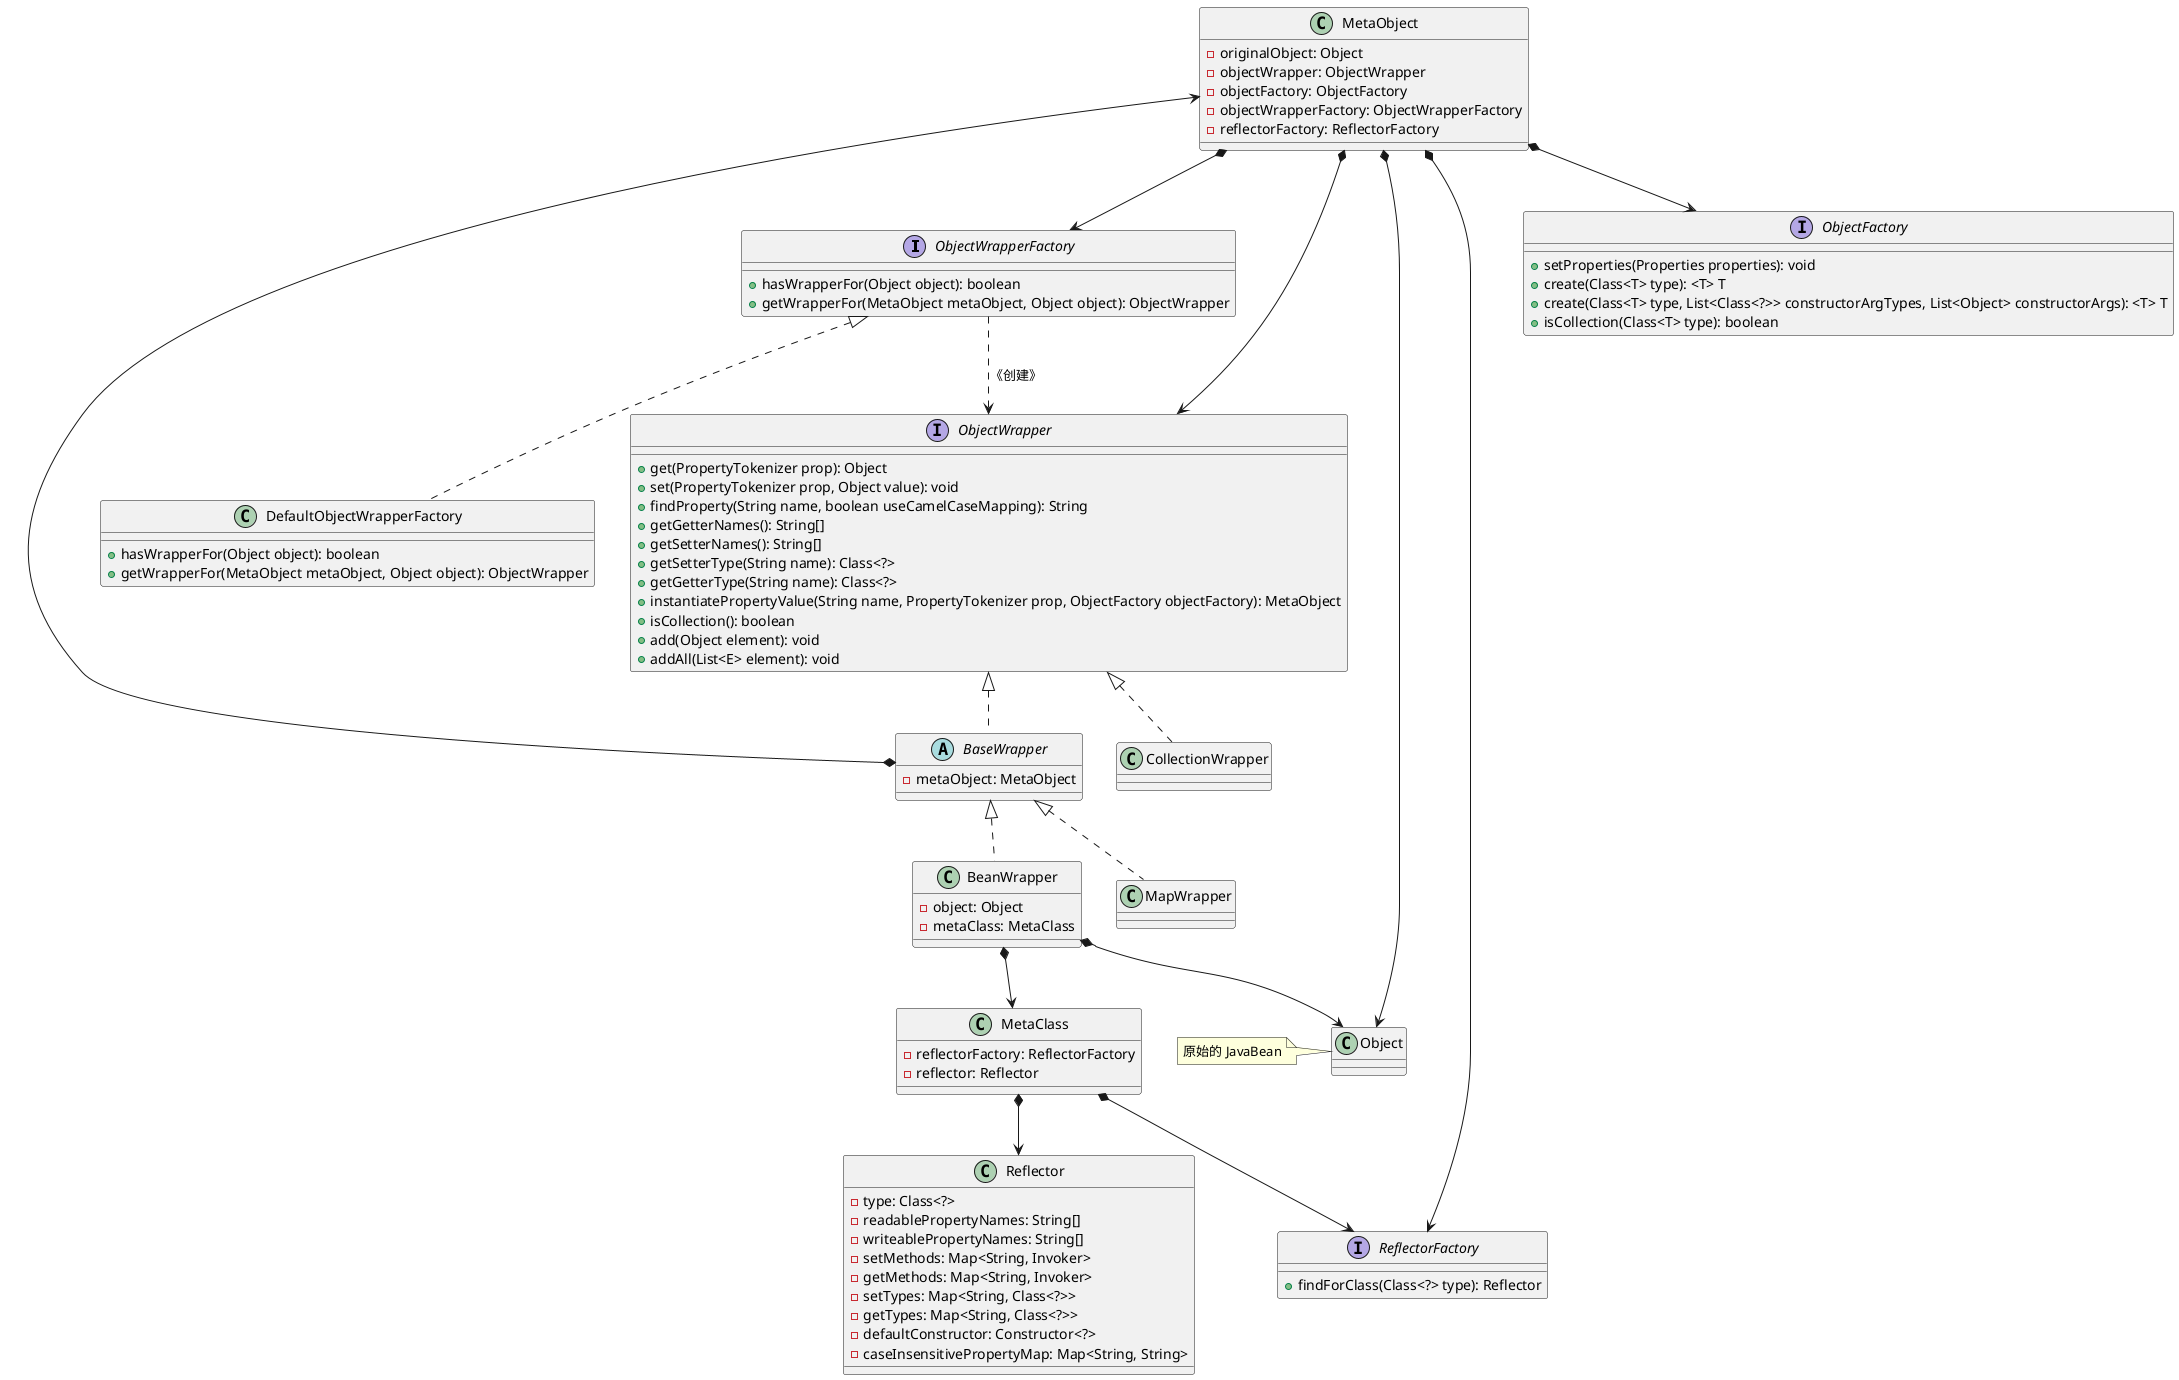 @startuml

interface ObjectWrapperFactory {
    + hasWrapperFor(Object object): boolean
    + getWrapperFor(MetaObject metaObject, Object object): ObjectWrapper
}
class DefaultObjectWrapperFactory {
    + hasWrapperFor(Object object): boolean
    + getWrapperFor(MetaObject metaObject, Object object): ObjectWrapper
}


interface ObjectWrapper {
    + get(PropertyTokenizer prop): Object
    + set(PropertyTokenizer prop, Object value): void
    + findProperty(String name, boolean useCamelCaseMapping): String
    + getGetterNames(): String[]
    + getSetterNames(): String[]
    + getSetterType(String name): Class<?>
    + getGetterType(String name): Class<?>
    + instantiatePropertyValue(String name, PropertyTokenizer prop, ObjectFactory objectFactory): MetaObject
    + isCollection(): boolean
    + add(Object element): void
    + addAll(List<E> element): void
}
abstract class BaseWrapper {
    - metaObject: MetaObject
}
class CollectionWrapper
class BeanWrapper {
    - object: Object
    - metaClass: MetaClass
}
class MapWrapper
class MetaObject {
    - originalObject: Object
    - objectWrapper: ObjectWrapper
    - objectFactory: ObjectFactory
    - objectWrapperFactory: ObjectWrapperFactory
    - reflectorFactory: ReflectorFactory
}

class MetaClass {
    - reflectorFactory: ReflectorFactory
    - reflector: Reflector
}

interface ObjectFactory {
    + setProperties(Properties properties): void
    + create(Class<T> type): <T> T
    + create(Class<T> type, List<Class<?>> constructorArgTypes, List<Object> constructorArgs): <T> T
    + isCollection(Class<T> type): boolean
}

interface ReflectorFactory {
    + findForClass(Class<?> type): Reflector
}

class Reflector {
    - type: Class<?>
    - readablePropertyNames: String[]
    - writeablePropertyNames: String[]
    - setMethods: Map<String, Invoker>
    - getMethods: Map<String, Invoker>
    - setTypes: Map<String, Class<?>>
    - getTypes: Map<String, Class<?>>
    - defaultConstructor: Constructor<?>
    - caseInsensitivePropertyMap: Map<String, String>
}

ObjectWrapperFactory <|.. DefaultObjectWrapperFactory
ObjectWrapperFactory ..> ObjectWrapper : 《创建》

ObjectWrapper <|.. BaseWrapper
ObjectWrapper <|.. CollectionWrapper
BaseWrapper <|.. BeanWrapper
BaseWrapper <|.. MapWrapper
BaseWrapper *--> MetaObject
BeanWrapper *--> MetaClass
BeanWrapper *--> Object

MetaObject *--> Object
MetaObject *--> ObjectWrapper
MetaObject *--> ObjectFactory
MetaObject *--> ObjectWrapperFactory
MetaObject *--> ReflectorFactory

MetaClass *--> ReflectorFactory
MetaClass *--> Reflector

note left of Object: 原始的 JavaBean

@enduml